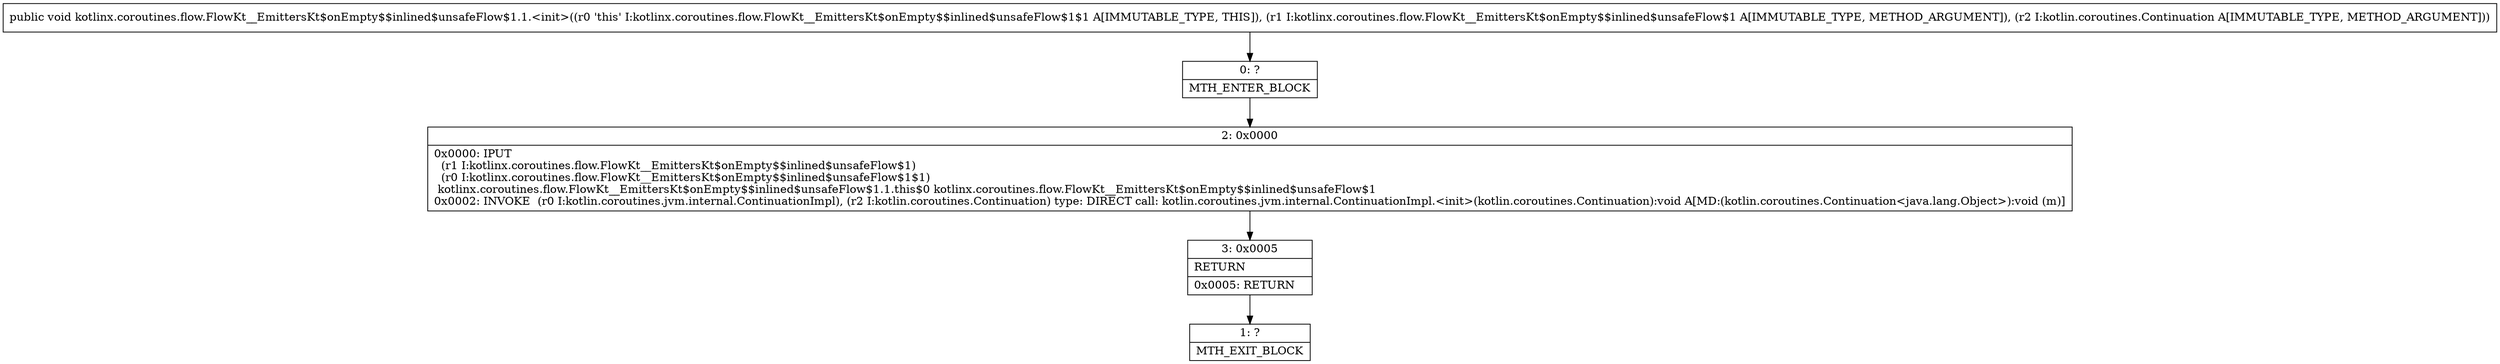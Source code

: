 digraph "CFG forkotlinx.coroutines.flow.FlowKt__EmittersKt$onEmpty$$inlined$unsafeFlow$1.1.\<init\>(Lkotlinx\/coroutines\/flow\/FlowKt__EmittersKt$onEmpty$$inlined$unsafeFlow$1;Lkotlin\/coroutines\/Continuation;)V" {
Node_0 [shape=record,label="{0\:\ ?|MTH_ENTER_BLOCK\l}"];
Node_2 [shape=record,label="{2\:\ 0x0000|0x0000: IPUT  \l  (r1 I:kotlinx.coroutines.flow.FlowKt__EmittersKt$onEmpty$$inlined$unsafeFlow$1)\l  (r0 I:kotlinx.coroutines.flow.FlowKt__EmittersKt$onEmpty$$inlined$unsafeFlow$1$1)\l kotlinx.coroutines.flow.FlowKt__EmittersKt$onEmpty$$inlined$unsafeFlow$1.1.this$0 kotlinx.coroutines.flow.FlowKt__EmittersKt$onEmpty$$inlined$unsafeFlow$1 \l0x0002: INVOKE  (r0 I:kotlin.coroutines.jvm.internal.ContinuationImpl), (r2 I:kotlin.coroutines.Continuation) type: DIRECT call: kotlin.coroutines.jvm.internal.ContinuationImpl.\<init\>(kotlin.coroutines.Continuation):void A[MD:(kotlin.coroutines.Continuation\<java.lang.Object\>):void (m)]\l}"];
Node_3 [shape=record,label="{3\:\ 0x0005|RETURN\l|0x0005: RETURN   \l}"];
Node_1 [shape=record,label="{1\:\ ?|MTH_EXIT_BLOCK\l}"];
MethodNode[shape=record,label="{public void kotlinx.coroutines.flow.FlowKt__EmittersKt$onEmpty$$inlined$unsafeFlow$1.1.\<init\>((r0 'this' I:kotlinx.coroutines.flow.FlowKt__EmittersKt$onEmpty$$inlined$unsafeFlow$1$1 A[IMMUTABLE_TYPE, THIS]), (r1 I:kotlinx.coroutines.flow.FlowKt__EmittersKt$onEmpty$$inlined$unsafeFlow$1 A[IMMUTABLE_TYPE, METHOD_ARGUMENT]), (r2 I:kotlin.coroutines.Continuation A[IMMUTABLE_TYPE, METHOD_ARGUMENT])) }"];
MethodNode -> Node_0;Node_0 -> Node_2;
Node_2 -> Node_3;
Node_3 -> Node_1;
}

